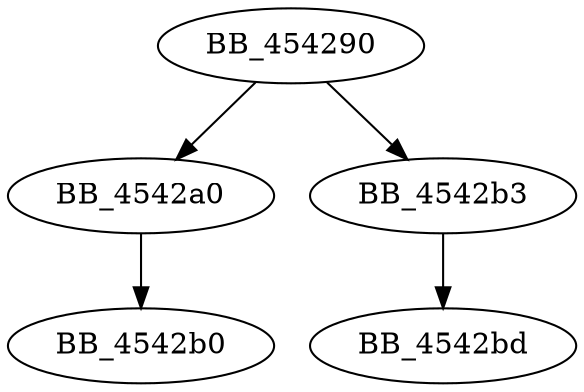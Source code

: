DiGraph sub_454290{
BB_454290->BB_4542a0
BB_454290->BB_4542b3
BB_4542a0->BB_4542b0
BB_4542b3->BB_4542bd
}
